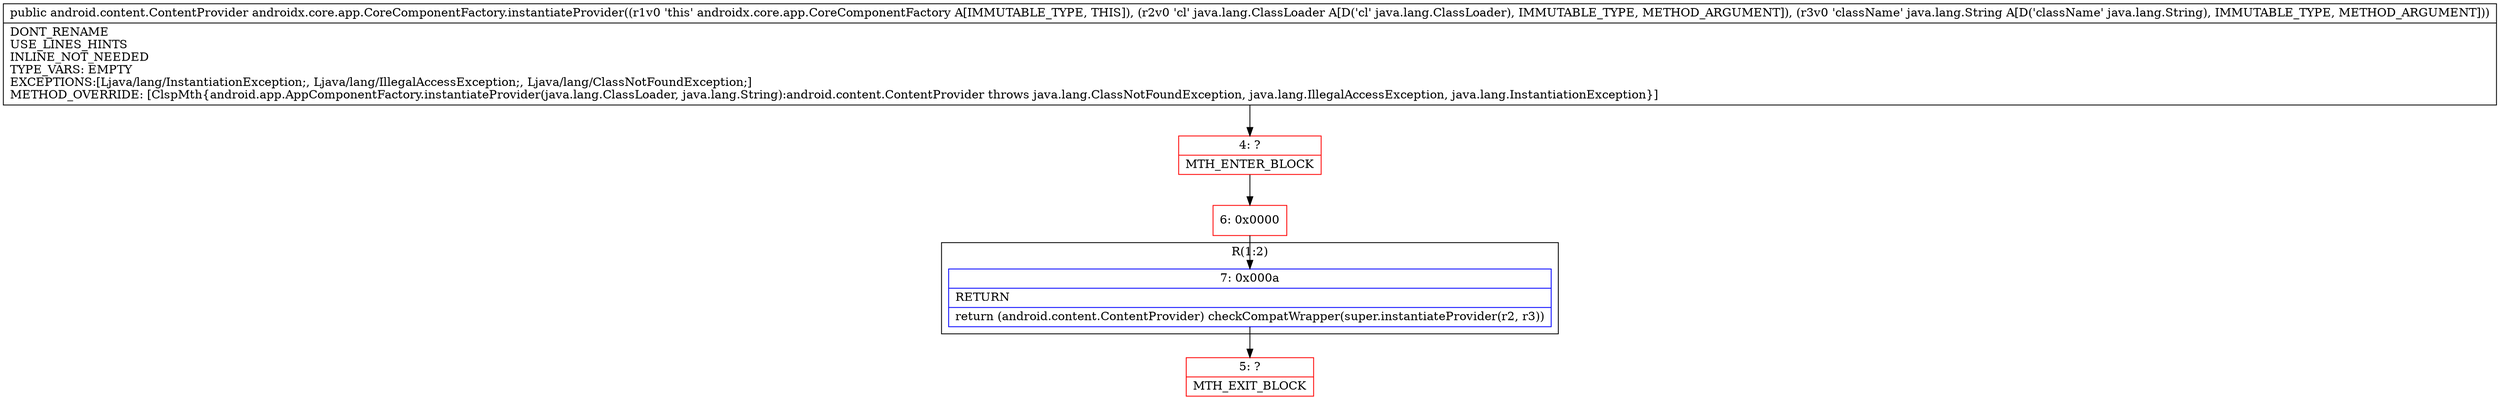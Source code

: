 digraph "CFG forandroidx.core.app.CoreComponentFactory.instantiateProvider(Ljava\/lang\/ClassLoader;Ljava\/lang\/String;)Landroid\/content\/ContentProvider;" {
subgraph cluster_Region_268140172 {
label = "R(1:2)";
node [shape=record,color=blue];
Node_7 [shape=record,label="{7\:\ 0x000a|RETURN\l|return (android.content.ContentProvider) checkCompatWrapper(super.instantiateProvider(r2, r3))\l}"];
}
Node_4 [shape=record,color=red,label="{4\:\ ?|MTH_ENTER_BLOCK\l}"];
Node_6 [shape=record,color=red,label="{6\:\ 0x0000}"];
Node_5 [shape=record,color=red,label="{5\:\ ?|MTH_EXIT_BLOCK\l}"];
MethodNode[shape=record,label="{public android.content.ContentProvider androidx.core.app.CoreComponentFactory.instantiateProvider((r1v0 'this' androidx.core.app.CoreComponentFactory A[IMMUTABLE_TYPE, THIS]), (r2v0 'cl' java.lang.ClassLoader A[D('cl' java.lang.ClassLoader), IMMUTABLE_TYPE, METHOD_ARGUMENT]), (r3v0 'className' java.lang.String A[D('className' java.lang.String), IMMUTABLE_TYPE, METHOD_ARGUMENT]))  | DONT_RENAME\lUSE_LINES_HINTS\lINLINE_NOT_NEEDED\lTYPE_VARS: EMPTY\lEXCEPTIONS:[Ljava\/lang\/InstantiationException;, Ljava\/lang\/IllegalAccessException;, Ljava\/lang\/ClassNotFoundException;]\lMETHOD_OVERRIDE: [ClspMth\{android.app.AppComponentFactory.instantiateProvider(java.lang.ClassLoader, java.lang.String):android.content.ContentProvider throws java.lang.ClassNotFoundException, java.lang.IllegalAccessException, java.lang.InstantiationException\}]\l}"];
MethodNode -> Node_4;Node_7 -> Node_5;
Node_4 -> Node_6;
Node_6 -> Node_7;
}

